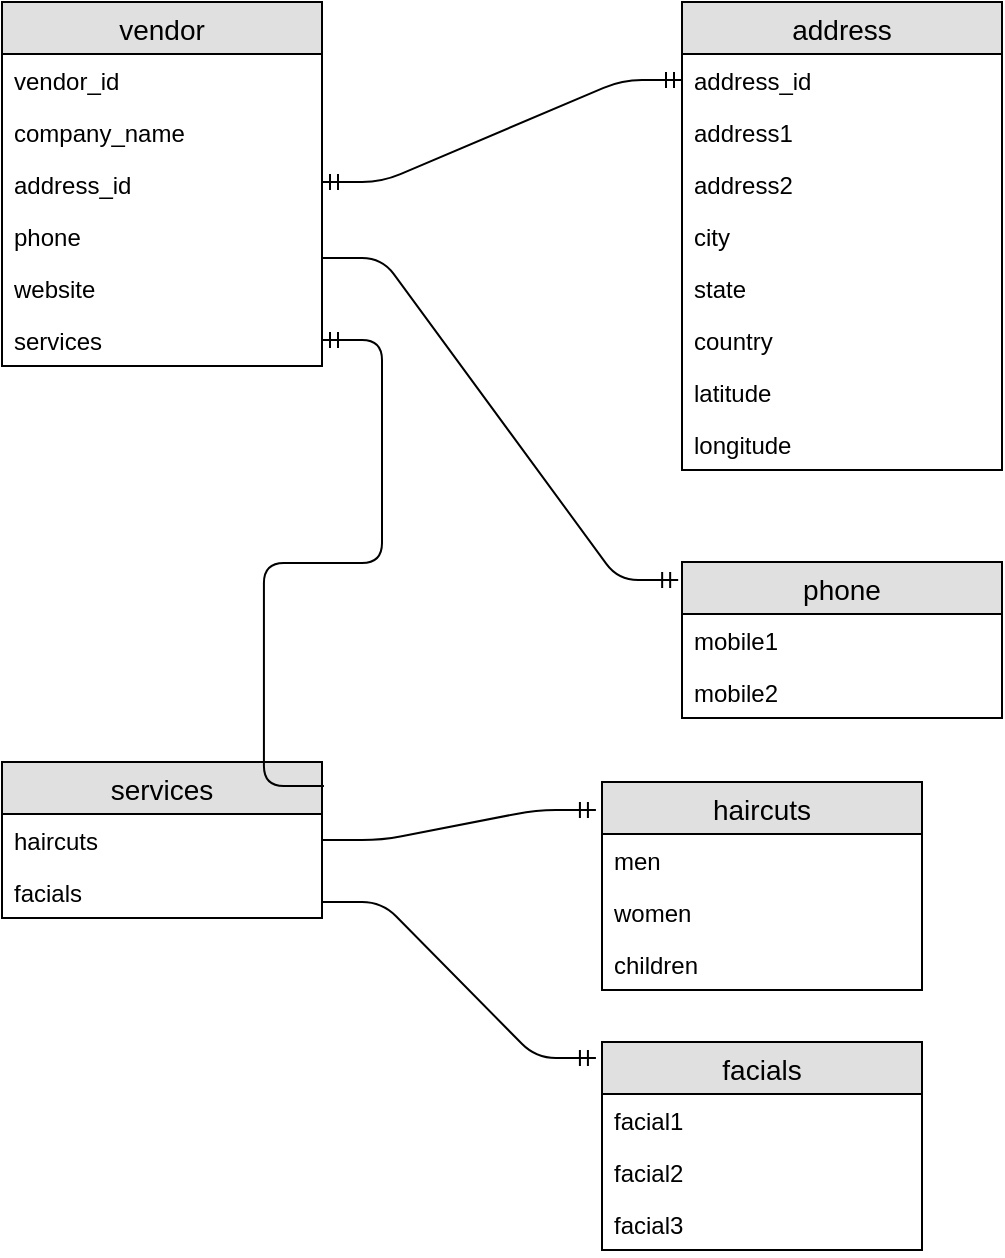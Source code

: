 <mxfile version="12.3.3" type="github" pages="1">
  <diagram id="6Ot24iPqNrYB9kydtLQv" name="Page-1">
    <mxGraphModel dx="946" dy="545" grid="1" gridSize="10" guides="1" tooltips="1" connect="1" arrows="1" fold="1" page="1" pageScale="1" pageWidth="850" pageHeight="1100" math="0" shadow="0">
      <root>
        <mxCell id="0"/>
        <mxCell id="1" parent="0"/>
        <mxCell id="uFHZn2Cr9thE2j85Ta_8-3" value="vendor" style="swimlane;fontStyle=0;childLayout=stackLayout;horizontal=1;startSize=26;fillColor=#e0e0e0;horizontalStack=0;resizeParent=1;resizeParentMax=0;resizeLast=0;collapsible=1;marginBottom=0;swimlaneFillColor=#ffffff;align=center;fontSize=14;" vertex="1" parent="1">
          <mxGeometry x="20" y="20" width="160" height="182" as="geometry"/>
        </mxCell>
        <mxCell id="uFHZn2Cr9thE2j85Ta_8-4" value="vendor_id&#xa;" style="text;strokeColor=none;fillColor=none;spacingLeft=4;spacingRight=4;overflow=hidden;rotatable=0;points=[[0,0.5],[1,0.5]];portConstraint=eastwest;fontSize=12;" vertex="1" parent="uFHZn2Cr9thE2j85Ta_8-3">
          <mxGeometry y="26" width="160" height="26" as="geometry"/>
        </mxCell>
        <mxCell id="uFHZn2Cr9thE2j85Ta_8-5" value="company_name" style="text;strokeColor=none;fillColor=none;spacingLeft=4;spacingRight=4;overflow=hidden;rotatable=0;points=[[0,0.5],[1,0.5]];portConstraint=eastwest;fontSize=12;" vertex="1" parent="uFHZn2Cr9thE2j85Ta_8-3">
          <mxGeometry y="52" width="160" height="26" as="geometry"/>
        </mxCell>
        <mxCell id="uFHZn2Cr9thE2j85Ta_8-6" value="address_id&#xa;" style="text;strokeColor=none;fillColor=none;spacingLeft=4;spacingRight=4;overflow=hidden;rotatable=0;points=[[0,0.5],[1,0.5]];portConstraint=eastwest;fontSize=12;" vertex="1" parent="uFHZn2Cr9thE2j85Ta_8-3">
          <mxGeometry y="78" width="160" height="26" as="geometry"/>
        </mxCell>
        <mxCell id="uFHZn2Cr9thE2j85Ta_8-7" value="phone" style="text;strokeColor=none;fillColor=none;spacingLeft=4;spacingRight=4;overflow=hidden;rotatable=0;points=[[0,0.5],[1,0.5]];portConstraint=eastwest;fontSize=12;" vertex="1" parent="uFHZn2Cr9thE2j85Ta_8-3">
          <mxGeometry y="104" width="160" height="26" as="geometry"/>
        </mxCell>
        <mxCell id="uFHZn2Cr9thE2j85Ta_8-22" value="website&#xa;" style="text;strokeColor=none;fillColor=none;spacingLeft=4;spacingRight=4;overflow=hidden;rotatable=0;points=[[0,0.5],[1,0.5]];portConstraint=eastwest;fontSize=12;" vertex="1" parent="uFHZn2Cr9thE2j85Ta_8-3">
          <mxGeometry y="130" width="160" height="26" as="geometry"/>
        </mxCell>
        <mxCell id="uFHZn2Cr9thE2j85Ta_8-32" value="services&#xa;" style="text;strokeColor=none;fillColor=none;spacingLeft=4;spacingRight=4;overflow=hidden;rotatable=0;points=[[0,0.5],[1,0.5]];portConstraint=eastwest;fontSize=12;" vertex="1" parent="uFHZn2Cr9thE2j85Ta_8-3">
          <mxGeometry y="156" width="160" height="26" as="geometry"/>
        </mxCell>
        <mxCell id="uFHZn2Cr9thE2j85Ta_8-8" value="address" style="swimlane;fontStyle=0;childLayout=stackLayout;horizontal=1;startSize=26;fillColor=#e0e0e0;horizontalStack=0;resizeParent=1;resizeParentMax=0;resizeLast=0;collapsible=1;marginBottom=0;swimlaneFillColor=#ffffff;align=center;fontSize=14;" vertex="1" parent="1">
          <mxGeometry x="360" y="20" width="160" height="234" as="geometry"/>
        </mxCell>
        <mxCell id="uFHZn2Cr9thE2j85Ta_8-9" value="address_id&#xa;" style="text;strokeColor=none;fillColor=none;spacingLeft=4;spacingRight=4;overflow=hidden;rotatable=0;points=[[0,0.5],[1,0.5]];portConstraint=eastwest;fontSize=12;" vertex="1" parent="uFHZn2Cr9thE2j85Ta_8-8">
          <mxGeometry y="26" width="160" height="26" as="geometry"/>
        </mxCell>
        <mxCell id="uFHZn2Cr9thE2j85Ta_8-10" value="address1" style="text;strokeColor=none;fillColor=none;spacingLeft=4;spacingRight=4;overflow=hidden;rotatable=0;points=[[0,0.5],[1,0.5]];portConstraint=eastwest;fontSize=12;" vertex="1" parent="uFHZn2Cr9thE2j85Ta_8-8">
          <mxGeometry y="52" width="160" height="26" as="geometry"/>
        </mxCell>
        <mxCell id="uFHZn2Cr9thE2j85Ta_8-11" value="address2&#xa;" style="text;strokeColor=none;fillColor=none;spacingLeft=4;spacingRight=4;overflow=hidden;rotatable=0;points=[[0,0.5],[1,0.5]];portConstraint=eastwest;fontSize=12;" vertex="1" parent="uFHZn2Cr9thE2j85Ta_8-8">
          <mxGeometry y="78" width="160" height="26" as="geometry"/>
        </mxCell>
        <mxCell id="uFHZn2Cr9thE2j85Ta_8-12" value="city&#xa;" style="text;strokeColor=none;fillColor=none;spacingLeft=4;spacingRight=4;overflow=hidden;rotatable=0;points=[[0,0.5],[1,0.5]];portConstraint=eastwest;fontSize=12;" vertex="1" parent="uFHZn2Cr9thE2j85Ta_8-8">
          <mxGeometry y="104" width="160" height="26" as="geometry"/>
        </mxCell>
        <mxCell id="uFHZn2Cr9thE2j85Ta_8-13" value="state&#xa;" style="text;strokeColor=none;fillColor=none;spacingLeft=4;spacingRight=4;overflow=hidden;rotatable=0;points=[[0,0.5],[1,0.5]];portConstraint=eastwest;fontSize=12;" vertex="1" parent="uFHZn2Cr9thE2j85Ta_8-8">
          <mxGeometry y="130" width="160" height="26" as="geometry"/>
        </mxCell>
        <mxCell id="uFHZn2Cr9thE2j85Ta_8-17" value="country" style="text;strokeColor=none;fillColor=none;spacingLeft=4;spacingRight=4;overflow=hidden;rotatable=0;points=[[0,0.5],[1,0.5]];portConstraint=eastwest;fontSize=12;" vertex="1" parent="uFHZn2Cr9thE2j85Ta_8-8">
          <mxGeometry y="156" width="160" height="26" as="geometry"/>
        </mxCell>
        <mxCell id="uFHZn2Cr9thE2j85Ta_8-14" value="latitude" style="text;strokeColor=none;fillColor=none;spacingLeft=4;spacingRight=4;overflow=hidden;rotatable=0;points=[[0,0.5],[1,0.5]];portConstraint=eastwest;fontSize=12;" vertex="1" parent="uFHZn2Cr9thE2j85Ta_8-8">
          <mxGeometry y="182" width="160" height="26" as="geometry"/>
        </mxCell>
        <mxCell id="uFHZn2Cr9thE2j85Ta_8-15" value="longitude&#xa;" style="text;strokeColor=none;fillColor=none;spacingLeft=4;spacingRight=4;overflow=hidden;rotatable=0;points=[[0,0.5],[1,0.5]];portConstraint=eastwest;fontSize=12;" vertex="1" parent="uFHZn2Cr9thE2j85Ta_8-8">
          <mxGeometry y="208" width="160" height="26" as="geometry"/>
        </mxCell>
        <mxCell id="uFHZn2Cr9thE2j85Ta_8-18" value="phone" style="swimlane;fontStyle=0;childLayout=stackLayout;horizontal=1;startSize=26;fillColor=#e0e0e0;horizontalStack=0;resizeParent=1;resizeParentMax=0;resizeLast=0;collapsible=1;marginBottom=0;swimlaneFillColor=#ffffff;align=center;fontSize=14;" vertex="1" parent="1">
          <mxGeometry x="360" y="300" width="160" height="78" as="geometry"/>
        </mxCell>
        <mxCell id="uFHZn2Cr9thE2j85Ta_8-19" value="mobile1&#xa;" style="text;strokeColor=none;fillColor=none;spacingLeft=4;spacingRight=4;overflow=hidden;rotatable=0;points=[[0,0.5],[1,0.5]];portConstraint=eastwest;fontSize=12;" vertex="1" parent="uFHZn2Cr9thE2j85Ta_8-18">
          <mxGeometry y="26" width="160" height="26" as="geometry"/>
        </mxCell>
        <mxCell id="uFHZn2Cr9thE2j85Ta_8-20" value="mobile2&#xa;" style="text;strokeColor=none;fillColor=none;spacingLeft=4;spacingRight=4;overflow=hidden;rotatable=0;points=[[0,0.5],[1,0.5]];portConstraint=eastwest;fontSize=12;" vertex="1" parent="uFHZn2Cr9thE2j85Ta_8-18">
          <mxGeometry y="52" width="160" height="26" as="geometry"/>
        </mxCell>
        <mxCell id="uFHZn2Cr9thE2j85Ta_8-26" value="" style="edgeStyle=entityRelationEdgeStyle;fontSize=12;html=1;endArrow=ERmandOne;startArrow=ERmandOne;entryX=0;entryY=0.5;entryDx=0;entryDy=0;" edge="1" parent="1" target="uFHZn2Cr9thE2j85Ta_8-9">
          <mxGeometry width="100" height="100" relative="1" as="geometry">
            <mxPoint x="180" y="110" as="sourcePoint"/>
            <mxPoint x="280" y="10" as="targetPoint"/>
          </mxGeometry>
        </mxCell>
        <mxCell id="uFHZn2Cr9thE2j85Ta_8-27" value="" style="edgeStyle=entityRelationEdgeStyle;fontSize=12;html=1;endArrow=ERmandOne;entryX=-0.012;entryY=0.115;entryDx=0;entryDy=0;entryPerimeter=0;" edge="1" parent="1" target="uFHZn2Cr9thE2j85Ta_8-18">
          <mxGeometry width="100" height="100" relative="1" as="geometry">
            <mxPoint x="180" y="148" as="sourcePoint"/>
            <mxPoint x="350" y="310" as="targetPoint"/>
          </mxGeometry>
        </mxCell>
        <mxCell id="uFHZn2Cr9thE2j85Ta_8-28" value="services" style="swimlane;fontStyle=0;childLayout=stackLayout;horizontal=1;startSize=26;fillColor=#e0e0e0;horizontalStack=0;resizeParent=1;resizeParentMax=0;resizeLast=0;collapsible=1;marginBottom=0;swimlaneFillColor=#ffffff;align=center;fontSize=14;" vertex="1" parent="1">
          <mxGeometry x="20" y="400" width="160" height="78" as="geometry"/>
        </mxCell>
        <mxCell id="uFHZn2Cr9thE2j85Ta_8-29" value="haircuts&#xa;" style="text;strokeColor=none;fillColor=none;spacingLeft=4;spacingRight=4;overflow=hidden;rotatable=0;points=[[0,0.5],[1,0.5]];portConstraint=eastwest;fontSize=12;" vertex="1" parent="uFHZn2Cr9thE2j85Ta_8-28">
          <mxGeometry y="26" width="160" height="26" as="geometry"/>
        </mxCell>
        <mxCell id="uFHZn2Cr9thE2j85Ta_8-30" value="facials" style="text;strokeColor=none;fillColor=none;spacingLeft=4;spacingRight=4;overflow=hidden;rotatable=0;points=[[0,0.5],[1,0.5]];portConstraint=eastwest;fontSize=12;" vertex="1" parent="uFHZn2Cr9thE2j85Ta_8-28">
          <mxGeometry y="52" width="160" height="26" as="geometry"/>
        </mxCell>
        <mxCell id="uFHZn2Cr9thE2j85Ta_8-33" value="" style="edgeStyle=entityRelationEdgeStyle;fontSize=12;html=1;endArrow=ERmandOne;exitX=1.006;exitY=0.154;exitDx=0;exitDy=0;exitPerimeter=0;" edge="1" parent="1" source="uFHZn2Cr9thE2j85Ta_8-28" target="uFHZn2Cr9thE2j85Ta_8-32">
          <mxGeometry width="100" height="100" relative="1" as="geometry">
            <mxPoint x="190" y="410" as="sourcePoint"/>
            <mxPoint x="20" y="190" as="targetPoint"/>
          </mxGeometry>
        </mxCell>
        <mxCell id="uFHZn2Cr9thE2j85Ta_8-34" value="haircuts" style="swimlane;fontStyle=0;childLayout=stackLayout;horizontal=1;startSize=26;fillColor=#e0e0e0;horizontalStack=0;resizeParent=1;resizeParentMax=0;resizeLast=0;collapsible=1;marginBottom=0;swimlaneFillColor=#ffffff;align=center;fontSize=14;" vertex="1" parent="1">
          <mxGeometry x="320" y="410" width="160" height="104" as="geometry"/>
        </mxCell>
        <mxCell id="uFHZn2Cr9thE2j85Ta_8-35" value="men" style="text;strokeColor=none;fillColor=none;spacingLeft=4;spacingRight=4;overflow=hidden;rotatable=0;points=[[0,0.5],[1,0.5]];portConstraint=eastwest;fontSize=12;" vertex="1" parent="uFHZn2Cr9thE2j85Ta_8-34">
          <mxGeometry y="26" width="160" height="26" as="geometry"/>
        </mxCell>
        <mxCell id="uFHZn2Cr9thE2j85Ta_8-36" value="women" style="text;strokeColor=none;fillColor=none;spacingLeft=4;spacingRight=4;overflow=hidden;rotatable=0;points=[[0,0.5],[1,0.5]];portConstraint=eastwest;fontSize=12;" vertex="1" parent="uFHZn2Cr9thE2j85Ta_8-34">
          <mxGeometry y="52" width="160" height="26" as="geometry"/>
        </mxCell>
        <mxCell id="uFHZn2Cr9thE2j85Ta_8-37" value="children&#xa;" style="text;strokeColor=none;fillColor=none;spacingLeft=4;spacingRight=4;overflow=hidden;rotatable=0;points=[[0,0.5],[1,0.5]];portConstraint=eastwest;fontSize=12;" vertex="1" parent="uFHZn2Cr9thE2j85Ta_8-34">
          <mxGeometry y="78" width="160" height="26" as="geometry"/>
        </mxCell>
        <mxCell id="uFHZn2Cr9thE2j85Ta_8-38" value="facials" style="swimlane;fontStyle=0;childLayout=stackLayout;horizontal=1;startSize=26;fillColor=#e0e0e0;horizontalStack=0;resizeParent=1;resizeParentMax=0;resizeLast=0;collapsible=1;marginBottom=0;swimlaneFillColor=#ffffff;align=center;fontSize=14;" vertex="1" parent="1">
          <mxGeometry x="320" y="540" width="160" height="104" as="geometry"/>
        </mxCell>
        <mxCell id="uFHZn2Cr9thE2j85Ta_8-39" value="facial1&#xa;" style="text;strokeColor=none;fillColor=none;spacingLeft=4;spacingRight=4;overflow=hidden;rotatable=0;points=[[0,0.5],[1,0.5]];portConstraint=eastwest;fontSize=12;" vertex="1" parent="uFHZn2Cr9thE2j85Ta_8-38">
          <mxGeometry y="26" width="160" height="26" as="geometry"/>
        </mxCell>
        <mxCell id="uFHZn2Cr9thE2j85Ta_8-40" value="facial2" style="text;strokeColor=none;fillColor=none;spacingLeft=4;spacingRight=4;overflow=hidden;rotatable=0;points=[[0,0.5],[1,0.5]];portConstraint=eastwest;fontSize=12;" vertex="1" parent="uFHZn2Cr9thE2j85Ta_8-38">
          <mxGeometry y="52" width="160" height="26" as="geometry"/>
        </mxCell>
        <mxCell id="uFHZn2Cr9thE2j85Ta_8-41" value="facial3&#xa;" style="text;strokeColor=none;fillColor=none;spacingLeft=4;spacingRight=4;overflow=hidden;rotatable=0;points=[[0,0.5],[1,0.5]];portConstraint=eastwest;fontSize=12;" vertex="1" parent="uFHZn2Cr9thE2j85Ta_8-38">
          <mxGeometry y="78" width="160" height="26" as="geometry"/>
        </mxCell>
        <mxCell id="uFHZn2Cr9thE2j85Ta_8-42" value="" style="edgeStyle=entityRelationEdgeStyle;fontSize=12;html=1;endArrow=ERmandOne;entryX=-0.019;entryY=0.135;entryDx=0;entryDy=0;entryPerimeter=0;" edge="1" parent="1" target="uFHZn2Cr9thE2j85Ta_8-34">
          <mxGeometry width="100" height="100" relative="1" as="geometry">
            <mxPoint x="180" y="439" as="sourcePoint"/>
            <mxPoint x="280" y="339" as="targetPoint"/>
          </mxGeometry>
        </mxCell>
        <mxCell id="uFHZn2Cr9thE2j85Ta_8-43" value="" style="edgeStyle=entityRelationEdgeStyle;fontSize=12;html=1;endArrow=ERmandOne;entryX=-0.019;entryY=0.077;entryDx=0;entryDy=0;entryPerimeter=0;" edge="1" parent="1" target="uFHZn2Cr9thE2j85Ta_8-38">
          <mxGeometry width="100" height="100" relative="1" as="geometry">
            <mxPoint x="180" y="470" as="sourcePoint"/>
            <mxPoint x="310" y="550" as="targetPoint"/>
          </mxGeometry>
        </mxCell>
      </root>
    </mxGraphModel>
  </diagram>
</mxfile>
